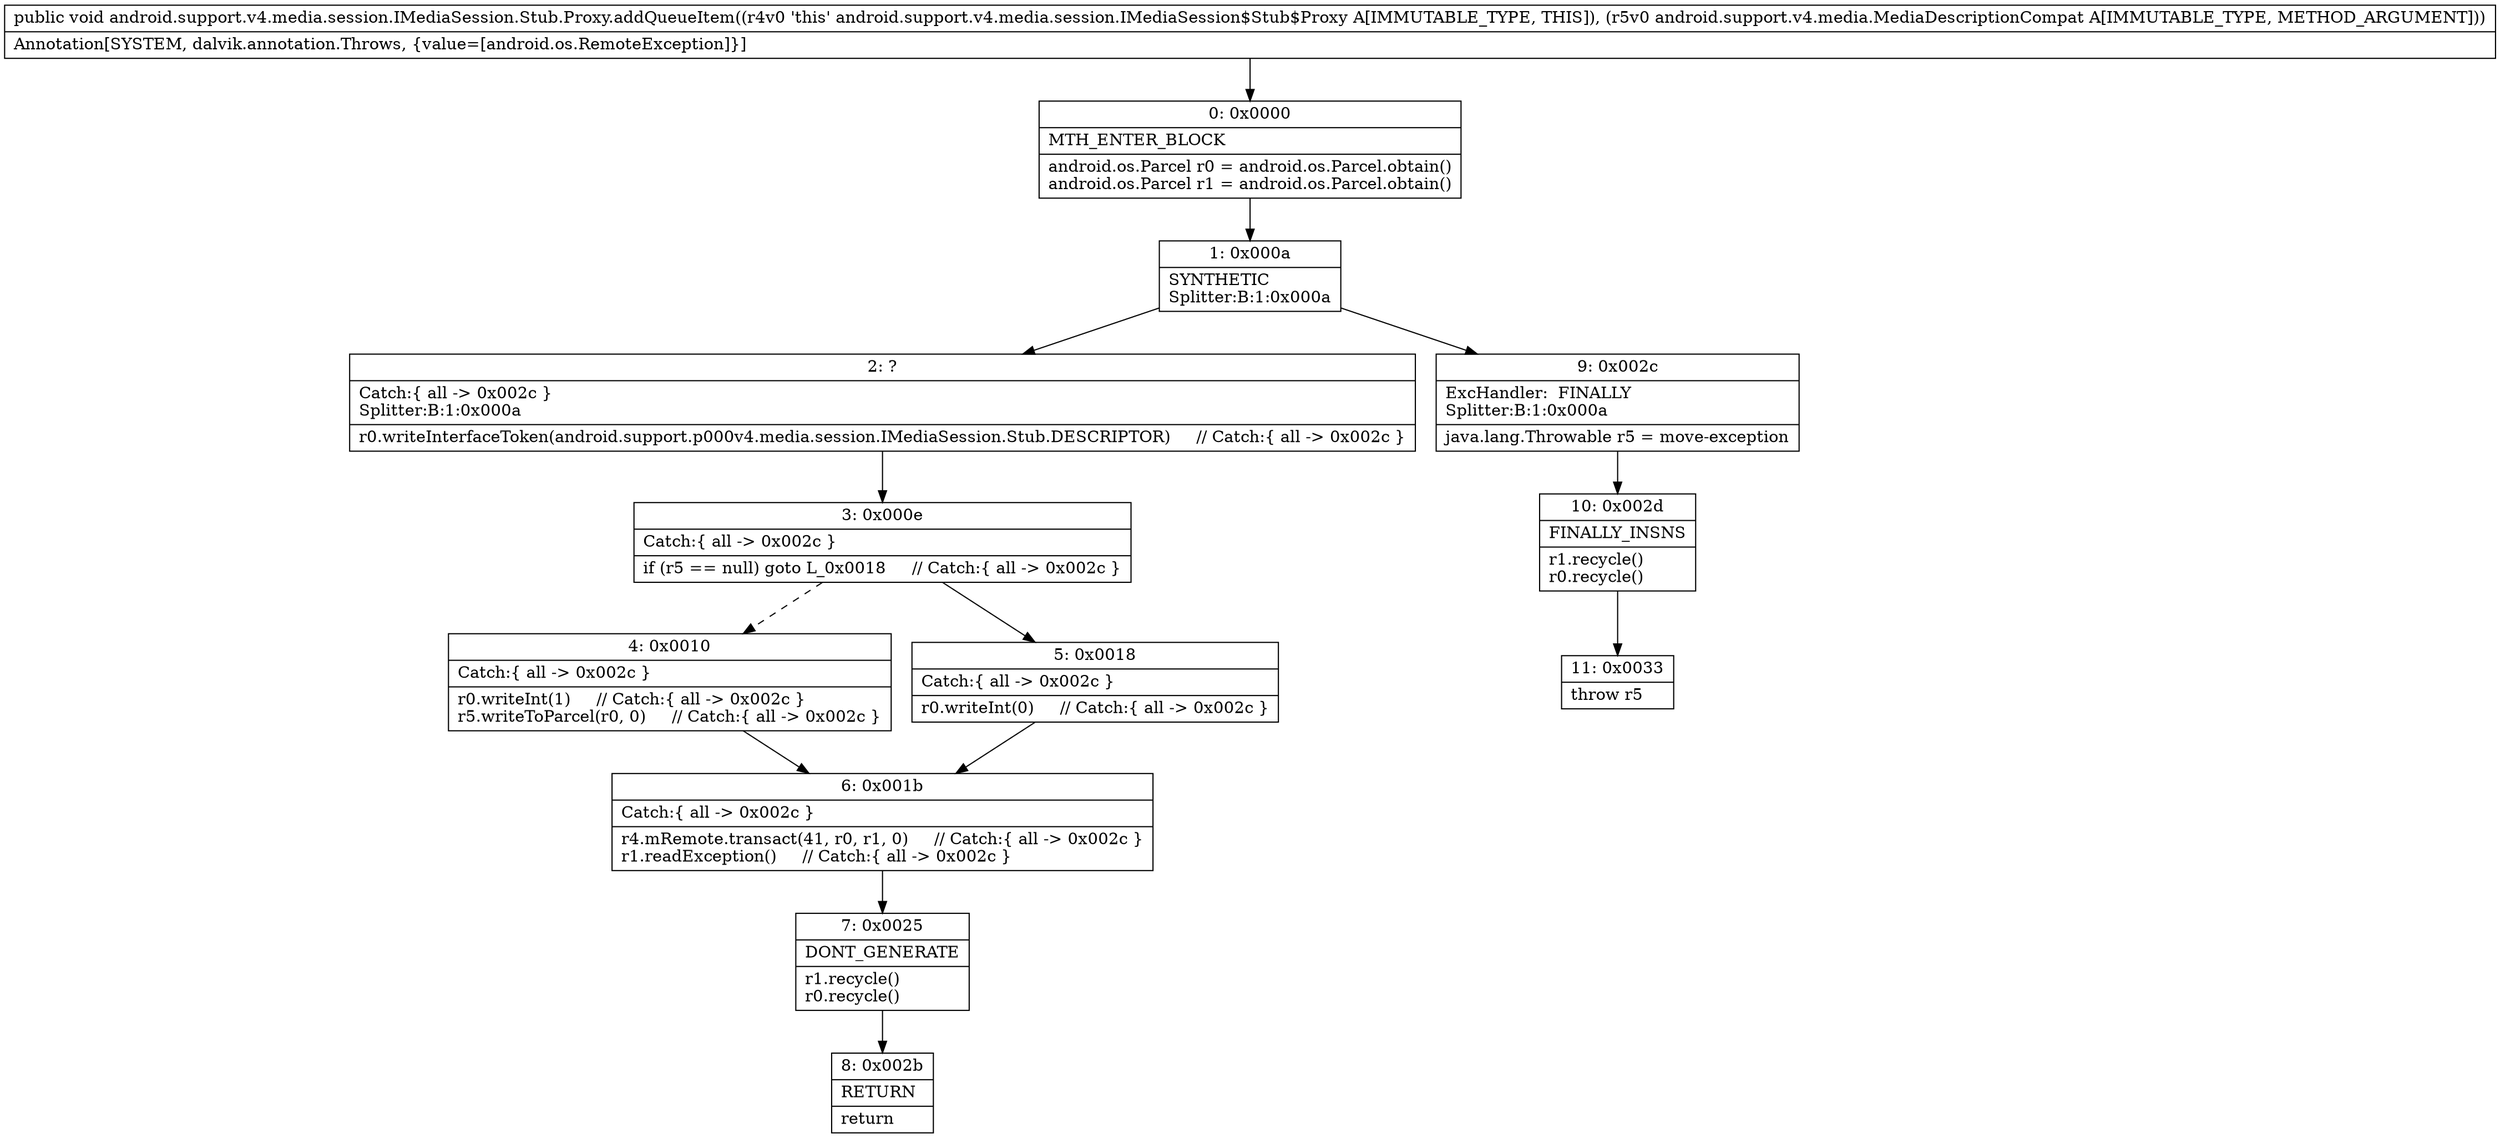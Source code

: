 digraph "CFG forandroid.support.v4.media.session.IMediaSession.Stub.Proxy.addQueueItem(Landroid\/support\/v4\/media\/MediaDescriptionCompat;)V" {
Node_0 [shape=record,label="{0\:\ 0x0000|MTH_ENTER_BLOCK\l|android.os.Parcel r0 = android.os.Parcel.obtain()\landroid.os.Parcel r1 = android.os.Parcel.obtain()\l}"];
Node_1 [shape=record,label="{1\:\ 0x000a|SYNTHETIC\lSplitter:B:1:0x000a\l}"];
Node_2 [shape=record,label="{2\:\ ?|Catch:\{ all \-\> 0x002c \}\lSplitter:B:1:0x000a\l|r0.writeInterfaceToken(android.support.p000v4.media.session.IMediaSession.Stub.DESCRIPTOR)     \/\/ Catch:\{ all \-\> 0x002c \}\l}"];
Node_3 [shape=record,label="{3\:\ 0x000e|Catch:\{ all \-\> 0x002c \}\l|if (r5 == null) goto L_0x0018     \/\/ Catch:\{ all \-\> 0x002c \}\l}"];
Node_4 [shape=record,label="{4\:\ 0x0010|Catch:\{ all \-\> 0x002c \}\l|r0.writeInt(1)     \/\/ Catch:\{ all \-\> 0x002c \}\lr5.writeToParcel(r0, 0)     \/\/ Catch:\{ all \-\> 0x002c \}\l}"];
Node_5 [shape=record,label="{5\:\ 0x0018|Catch:\{ all \-\> 0x002c \}\l|r0.writeInt(0)     \/\/ Catch:\{ all \-\> 0x002c \}\l}"];
Node_6 [shape=record,label="{6\:\ 0x001b|Catch:\{ all \-\> 0x002c \}\l|r4.mRemote.transact(41, r0, r1, 0)     \/\/ Catch:\{ all \-\> 0x002c \}\lr1.readException()     \/\/ Catch:\{ all \-\> 0x002c \}\l}"];
Node_7 [shape=record,label="{7\:\ 0x0025|DONT_GENERATE\l|r1.recycle()\lr0.recycle()\l}"];
Node_8 [shape=record,label="{8\:\ 0x002b|RETURN\l|return\l}"];
Node_9 [shape=record,label="{9\:\ 0x002c|ExcHandler:  FINALLY\lSplitter:B:1:0x000a\l|java.lang.Throwable r5 = move\-exception\l}"];
Node_10 [shape=record,label="{10\:\ 0x002d|FINALLY_INSNS\l|r1.recycle()\lr0.recycle()\l}"];
Node_11 [shape=record,label="{11\:\ 0x0033|throw r5\l}"];
MethodNode[shape=record,label="{public void android.support.v4.media.session.IMediaSession.Stub.Proxy.addQueueItem((r4v0 'this' android.support.v4.media.session.IMediaSession$Stub$Proxy A[IMMUTABLE_TYPE, THIS]), (r5v0 android.support.v4.media.MediaDescriptionCompat A[IMMUTABLE_TYPE, METHOD_ARGUMENT]))  | Annotation[SYSTEM, dalvik.annotation.Throws, \{value=[android.os.RemoteException]\}]\l}"];
MethodNode -> Node_0;
Node_0 -> Node_1;
Node_1 -> Node_2;
Node_1 -> Node_9;
Node_2 -> Node_3;
Node_3 -> Node_4[style=dashed];
Node_3 -> Node_5;
Node_4 -> Node_6;
Node_5 -> Node_6;
Node_6 -> Node_7;
Node_7 -> Node_8;
Node_9 -> Node_10;
Node_10 -> Node_11;
}

